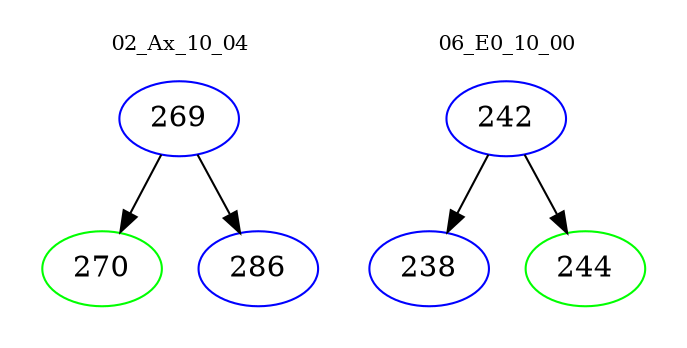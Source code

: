 digraph{
subgraph cluster_0 {
color = white
label = "02_Ax_10_04";
fontsize=10;
T0_269 [label="269", color="blue"]
T0_269 -> T0_270 [color="black"]
T0_270 [label="270", color="green"]
T0_269 -> T0_286 [color="black"]
T0_286 [label="286", color="blue"]
}
subgraph cluster_1 {
color = white
label = "06_E0_10_00";
fontsize=10;
T1_242 [label="242", color="blue"]
T1_242 -> T1_238 [color="black"]
T1_238 [label="238", color="blue"]
T1_242 -> T1_244 [color="black"]
T1_244 [label="244", color="green"]
}
}
